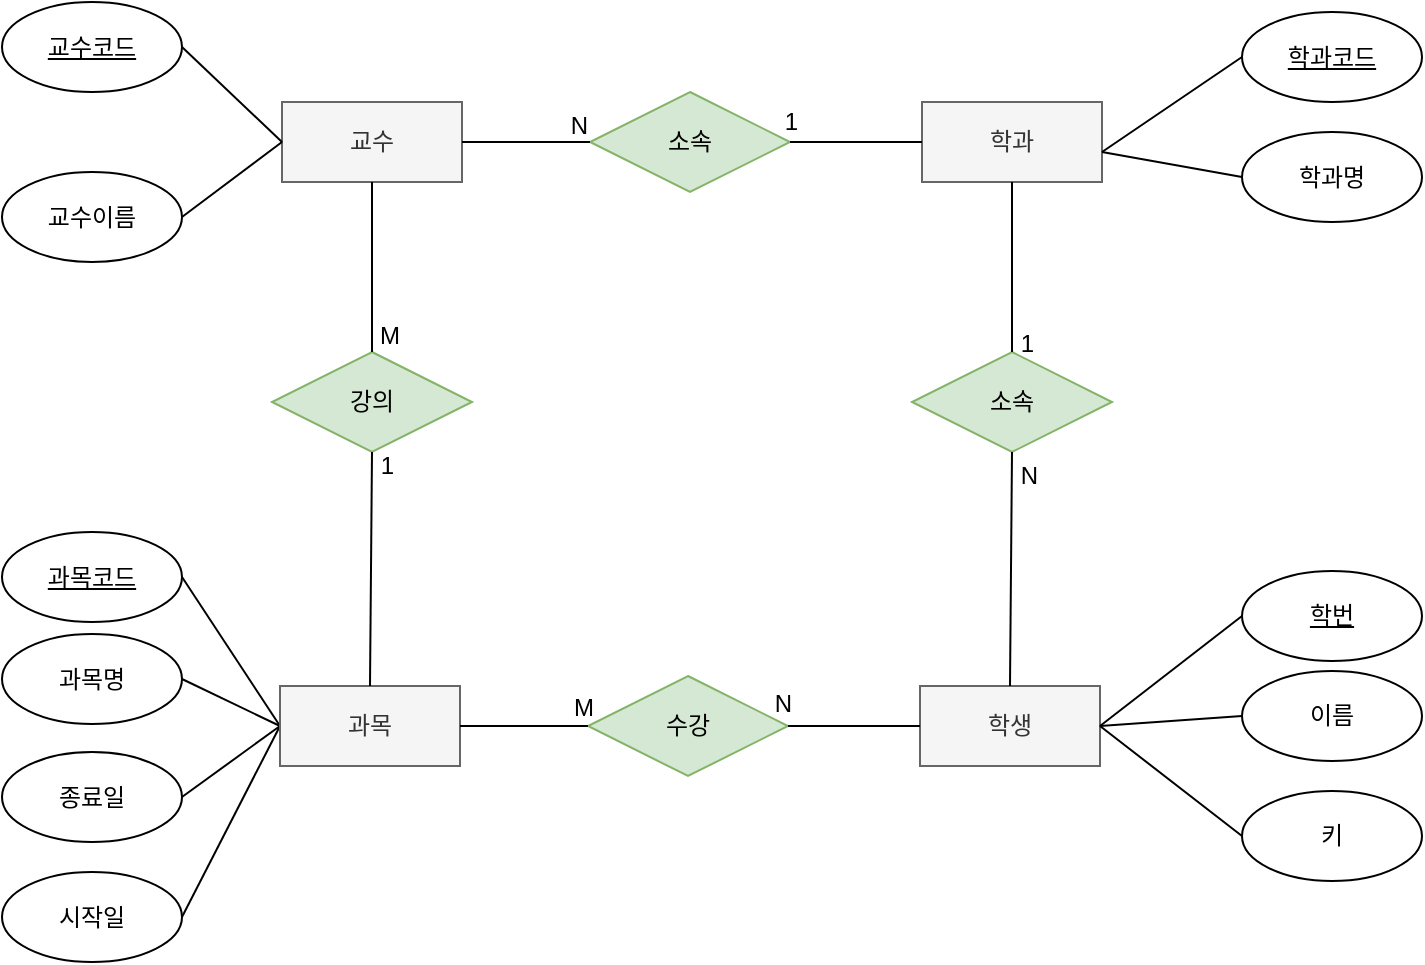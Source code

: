 <mxfile version="21.6.1" type="github" pages="2">
  <diagram name="페이지-1" id="9rVa_vkrTYH4cAzvQESm">
    <mxGraphModel dx="1434" dy="756" grid="1" gridSize="10" guides="1" tooltips="1" connect="1" arrows="1" fold="1" page="1" pageScale="1" pageWidth="827" pageHeight="1169" math="0" shadow="0">
      <root>
        <mxCell id="0" />
        <mxCell id="1" parent="0" />
        <mxCell id="ZiABFq1ppq8svZjVQoVw-1" value="교수" style="rounded=0;whiteSpace=wrap;html=1;fillColor=#f5f5f5;fontColor=#333333;strokeColor=#666666;" vertex="1" parent="1">
          <mxGeometry x="210" y="175" width="90" height="40" as="geometry" />
        </mxCell>
        <mxCell id="ZiABFq1ppq8svZjVQoVw-6" value="소속" style="rhombus;whiteSpace=wrap;html=1;fillColor=#d5e8d4;strokeColor=#82b366;" vertex="1" parent="1">
          <mxGeometry x="364" y="170" width="100" height="50" as="geometry" />
        </mxCell>
        <mxCell id="ZiABFq1ppq8svZjVQoVw-7" value="학과" style="rounded=0;whiteSpace=wrap;html=1;fillColor=#f5f5f5;fontColor=#333333;strokeColor=#666666;" vertex="1" parent="1">
          <mxGeometry x="530" y="175" width="90" height="40" as="geometry" />
        </mxCell>
        <mxCell id="ZiABFq1ppq8svZjVQoVw-8" value="&lt;u&gt;교수코드&lt;/u&gt;" style="ellipse;whiteSpace=wrap;html=1;" vertex="1" parent="1">
          <mxGeometry x="70" y="125" width="90" height="45" as="geometry" />
        </mxCell>
        <mxCell id="ZiABFq1ppq8svZjVQoVw-9" value="교수이름" style="ellipse;whiteSpace=wrap;html=1;" vertex="1" parent="1">
          <mxGeometry x="70" y="210" width="90" height="45" as="geometry" />
        </mxCell>
        <mxCell id="ZiABFq1ppq8svZjVQoVw-10" value="" style="endArrow=none;html=1;rounded=0;exitX=1;exitY=0.5;exitDx=0;exitDy=0;entryX=0;entryY=0.5;entryDx=0;entryDy=0;" edge="1" parent="1" source="ZiABFq1ppq8svZjVQoVw-8" target="ZiABFq1ppq8svZjVQoVw-1">
          <mxGeometry width="50" height="50" relative="1" as="geometry">
            <mxPoint x="160" y="160" as="sourcePoint" />
            <mxPoint x="210" y="110" as="targetPoint" />
          </mxGeometry>
        </mxCell>
        <mxCell id="ZiABFq1ppq8svZjVQoVw-11" value="" style="endArrow=none;html=1;rounded=0;exitX=1;exitY=0.5;exitDx=0;exitDy=0;entryX=0;entryY=0.5;entryDx=0;entryDy=0;" edge="1" parent="1" source="ZiABFq1ppq8svZjVQoVw-9" target="ZiABFq1ppq8svZjVQoVw-1">
          <mxGeometry width="50" height="50" relative="1" as="geometry">
            <mxPoint x="160" y="210" as="sourcePoint" />
            <mxPoint x="210" y="160" as="targetPoint" />
          </mxGeometry>
        </mxCell>
        <mxCell id="ZiABFq1ppq8svZjVQoVw-14" value="&lt;u&gt;과목코드&lt;/u&gt;" style="ellipse;whiteSpace=wrap;html=1;" vertex="1" parent="1">
          <mxGeometry x="70" y="390" width="90" height="45" as="geometry" />
        </mxCell>
        <mxCell id="ZiABFq1ppq8svZjVQoVw-15" value="과목명" style="ellipse;whiteSpace=wrap;html=1;" vertex="1" parent="1">
          <mxGeometry x="70" y="441" width="90" height="45" as="geometry" />
        </mxCell>
        <mxCell id="ZiABFq1ppq8svZjVQoVw-16" value="" style="endArrow=none;html=1;rounded=0;exitX=1;exitY=0.5;exitDx=0;exitDy=0;entryX=0;entryY=0.5;entryDx=0;entryDy=0;" edge="1" parent="1" source="ZiABFq1ppq8svZjVQoVw-14" target="ZiABFq1ppq8svZjVQoVw-22">
          <mxGeometry width="50" height="50" relative="1" as="geometry">
            <mxPoint x="160" y="385" as="sourcePoint" />
            <mxPoint x="210" y="420" as="targetPoint" />
          </mxGeometry>
        </mxCell>
        <mxCell id="ZiABFq1ppq8svZjVQoVw-17" value="" style="endArrow=none;html=1;rounded=0;exitX=1;exitY=0.5;exitDx=0;exitDy=0;entryX=0;entryY=0.5;entryDx=0;entryDy=0;" edge="1" parent="1" source="ZiABFq1ppq8svZjVQoVw-15" target="ZiABFq1ppq8svZjVQoVw-22">
          <mxGeometry width="50" height="50" relative="1" as="geometry">
            <mxPoint x="160" y="435" as="sourcePoint" />
            <mxPoint x="210" y="420" as="targetPoint" />
          </mxGeometry>
        </mxCell>
        <mxCell id="ZiABFq1ppq8svZjVQoVw-18" value="종료일" style="ellipse;whiteSpace=wrap;html=1;" vertex="1" parent="1">
          <mxGeometry x="70" y="500" width="90" height="45" as="geometry" />
        </mxCell>
        <mxCell id="ZiABFq1ppq8svZjVQoVw-19" value="시작일" style="ellipse;whiteSpace=wrap;html=1;" vertex="1" parent="1">
          <mxGeometry x="70" y="560" width="90" height="45" as="geometry" />
        </mxCell>
        <mxCell id="ZiABFq1ppq8svZjVQoVw-20" value="" style="endArrow=none;html=1;rounded=0;exitX=1;exitY=0.5;exitDx=0;exitDy=0;entryX=0;entryY=0.5;entryDx=0;entryDy=0;" edge="1" parent="1" source="ZiABFq1ppq8svZjVQoVw-18" target="ZiABFq1ppq8svZjVQoVw-22">
          <mxGeometry width="50" height="50" relative="1" as="geometry">
            <mxPoint x="160" y="535" as="sourcePoint" />
            <mxPoint x="210" y="570" as="targetPoint" />
          </mxGeometry>
        </mxCell>
        <mxCell id="ZiABFq1ppq8svZjVQoVw-21" value="" style="endArrow=none;html=1;rounded=0;exitX=1;exitY=0.5;exitDx=0;exitDy=0;entryX=0;entryY=0.5;entryDx=0;entryDy=0;" edge="1" parent="1" source="ZiABFq1ppq8svZjVQoVw-19" target="ZiABFq1ppq8svZjVQoVw-22">
          <mxGeometry width="50" height="50" relative="1" as="geometry">
            <mxPoint x="160" y="585" as="sourcePoint" />
            <mxPoint x="210" y="570" as="targetPoint" />
          </mxGeometry>
        </mxCell>
        <mxCell id="ZiABFq1ppq8svZjVQoVw-22" value="과목" style="rounded=0;whiteSpace=wrap;html=1;fillColor=#f5f5f5;fontColor=#333333;strokeColor=#666666;" vertex="1" parent="1">
          <mxGeometry x="209" y="467" width="90" height="40" as="geometry" />
        </mxCell>
        <mxCell id="ZiABFq1ppq8svZjVQoVw-23" value="수강" style="rhombus;whiteSpace=wrap;html=1;fillColor=#d5e8d4;strokeColor=#82b366;" vertex="1" parent="1">
          <mxGeometry x="363" y="462" width="100" height="50" as="geometry" />
        </mxCell>
        <mxCell id="ZiABFq1ppq8svZjVQoVw-24" value="학생" style="rounded=0;whiteSpace=wrap;html=1;fillColor=#f5f5f5;fontColor=#333333;strokeColor=#666666;" vertex="1" parent="1">
          <mxGeometry x="529" y="467" width="90" height="40" as="geometry" />
        </mxCell>
        <mxCell id="ZiABFq1ppq8svZjVQoVw-27" value="강의" style="rhombus;whiteSpace=wrap;html=1;fillColor=#d5e8d4;strokeColor=#82b366;" vertex="1" parent="1">
          <mxGeometry x="205" y="300" width="100" height="50" as="geometry" />
        </mxCell>
        <mxCell id="ZiABFq1ppq8svZjVQoVw-28" value="소속" style="rhombus;whiteSpace=wrap;html=1;fillColor=#d5e8d4;strokeColor=#82b366;" vertex="1" parent="1">
          <mxGeometry x="525" y="300" width="100" height="50" as="geometry" />
        </mxCell>
        <mxCell id="ZiABFq1ppq8svZjVQoVw-29" value="" style="endArrow=none;html=1;rounded=0;entryX=0.5;entryY=1;entryDx=0;entryDy=0;exitX=0.5;exitY=0;exitDx=0;exitDy=0;" edge="1" parent="1" source="ZiABFq1ppq8svZjVQoVw-22" target="ZiABFq1ppq8svZjVQoVw-27">
          <mxGeometry width="50" height="50" relative="1" as="geometry">
            <mxPoint x="160" y="410" as="sourcePoint" />
            <mxPoint x="210" y="360" as="targetPoint" />
          </mxGeometry>
        </mxCell>
        <mxCell id="ZiABFq1ppq8svZjVQoVw-31" value="" style="endArrow=none;html=1;rounded=0;entryX=0.5;entryY=1;entryDx=0;entryDy=0;" edge="1" parent="1" source="ZiABFq1ppq8svZjVQoVw-27" target="ZiABFq1ppq8svZjVQoVw-1">
          <mxGeometry width="50" height="50" relative="1" as="geometry">
            <mxPoint x="160" y="410" as="sourcePoint" />
            <mxPoint x="210" y="360" as="targetPoint" />
          </mxGeometry>
        </mxCell>
        <mxCell id="ZiABFq1ppq8svZjVQoVw-32" value="" style="endArrow=none;html=1;rounded=0;entryX=0.5;entryY=1;entryDx=0;entryDy=0;" edge="1" parent="1" source="ZiABFq1ppq8svZjVQoVw-28" target="ZiABFq1ppq8svZjVQoVw-7">
          <mxGeometry width="50" height="50" relative="1" as="geometry">
            <mxPoint x="265" y="310" as="sourcePoint" />
            <mxPoint x="265" y="225" as="targetPoint" />
          </mxGeometry>
        </mxCell>
        <mxCell id="ZiABFq1ppq8svZjVQoVw-39" value="" style="endArrow=none;html=1;rounded=0;exitX=1;exitY=0.5;exitDx=0;exitDy=0;entryX=0;entryY=0.5;entryDx=0;entryDy=0;" edge="1" parent="1" source="ZiABFq1ppq8svZjVQoVw-1" target="ZiABFq1ppq8svZjVQoVw-6">
          <mxGeometry relative="1" as="geometry">
            <mxPoint x="205" y="194.5" as="sourcePoint" />
            <mxPoint x="365" y="194.5" as="targetPoint" />
          </mxGeometry>
        </mxCell>
        <mxCell id="ZiABFq1ppq8svZjVQoVw-40" value="N" style="resizable=0;html=1;whiteSpace=wrap;align=right;verticalAlign=bottom;" connectable="0" vertex="1" parent="ZiABFq1ppq8svZjVQoVw-39">
          <mxGeometry x="1" relative="1" as="geometry" />
        </mxCell>
        <mxCell id="ZiABFq1ppq8svZjVQoVw-41" value="" style="endArrow=none;html=1;rounded=0;exitX=0;exitY=0.5;exitDx=0;exitDy=0;entryX=1;entryY=0.5;entryDx=0;entryDy=0;" edge="1" parent="1" source="ZiABFq1ppq8svZjVQoVw-24" target="ZiABFq1ppq8svZjVQoVw-23">
          <mxGeometry relative="1" as="geometry">
            <mxPoint x="310" y="205" as="sourcePoint" />
            <mxPoint x="374" y="205" as="targetPoint" />
          </mxGeometry>
        </mxCell>
        <mxCell id="ZiABFq1ppq8svZjVQoVw-42" value="N" style="resizable=0;html=1;whiteSpace=wrap;align=right;verticalAlign=bottom;" connectable="0" vertex="1" parent="ZiABFq1ppq8svZjVQoVw-41">
          <mxGeometry x="1" relative="1" as="geometry">
            <mxPoint x="3" y="-3" as="offset" />
          </mxGeometry>
        </mxCell>
        <mxCell id="ZiABFq1ppq8svZjVQoVw-44" value="" style="endArrow=none;html=1;rounded=0;exitX=1;exitY=0.5;exitDx=0;exitDy=0;entryX=0;entryY=0.5;entryDx=0;entryDy=0;" edge="1" parent="1" source="ZiABFq1ppq8svZjVQoVw-22" target="ZiABFq1ppq8svZjVQoVw-23">
          <mxGeometry relative="1" as="geometry">
            <mxPoint x="539" y="497" as="sourcePoint" />
            <mxPoint x="473" y="497" as="targetPoint" />
          </mxGeometry>
        </mxCell>
        <mxCell id="ZiABFq1ppq8svZjVQoVw-46" value="" style="endArrow=none;html=1;rounded=0;exitX=0.5;exitY=0;exitDx=0;exitDy=0;entryX=0.5;entryY=1;entryDx=0;entryDy=0;" edge="1" parent="1" source="ZiABFq1ppq8svZjVQoVw-24" target="ZiABFq1ppq8svZjVQoVw-28">
          <mxGeometry relative="1" as="geometry">
            <mxPoint x="549" y="507" as="sourcePoint" />
            <mxPoint x="483" y="507" as="targetPoint" />
          </mxGeometry>
        </mxCell>
        <mxCell id="ZiABFq1ppq8svZjVQoVw-47" value="N" style="resizable=0;html=1;whiteSpace=wrap;align=right;verticalAlign=bottom;" connectable="0" vertex="1" parent="ZiABFq1ppq8svZjVQoVw-46">
          <mxGeometry x="1" relative="1" as="geometry">
            <mxPoint x="15" y="20" as="offset" />
          </mxGeometry>
        </mxCell>
        <mxCell id="ZiABFq1ppq8svZjVQoVw-48" value="M" style="resizable=0;html=1;whiteSpace=wrap;align=right;verticalAlign=bottom;" connectable="0" vertex="1" parent="1">
          <mxGeometry x="367" y="486" as="geometry" />
        </mxCell>
        <mxCell id="ZiABFq1ppq8svZjVQoVw-49" value="M" style="resizable=0;html=1;whiteSpace=wrap;align=right;verticalAlign=bottom;" connectable="0" vertex="1" parent="1">
          <mxGeometry x="270" y="300" as="geometry" />
        </mxCell>
        <mxCell id="ZiABFq1ppq8svZjVQoVw-50" value="1" style="resizable=0;html=1;whiteSpace=wrap;align=right;verticalAlign=bottom;" connectable="0" vertex="1" parent="1">
          <mxGeometry x="267" y="365" as="geometry" />
        </mxCell>
        <mxCell id="ZiABFq1ppq8svZjVQoVw-51" value="1" style="resizable=0;html=1;whiteSpace=wrap;align=right;verticalAlign=bottom;" connectable="0" vertex="1" parent="1">
          <mxGeometry x="271" y="376" as="geometry">
            <mxPoint x="316" y="-72" as="offset" />
          </mxGeometry>
        </mxCell>
        <mxCell id="ZiABFq1ppq8svZjVQoVw-52" value="" style="endArrow=none;html=1;rounded=0;entryX=0;entryY=0.5;entryDx=0;entryDy=0;exitX=1;exitY=0.5;exitDx=0;exitDy=0;" edge="1" parent="1" source="ZiABFq1ppq8svZjVQoVw-6" target="ZiABFq1ppq8svZjVQoVw-7">
          <mxGeometry width="50" height="50" relative="1" as="geometry">
            <mxPoint x="585" y="310" as="sourcePoint" />
            <mxPoint x="585" y="225" as="targetPoint" />
          </mxGeometry>
        </mxCell>
        <mxCell id="ZiABFq1ppq8svZjVQoVw-53" value="1" style="resizable=0;html=1;whiteSpace=wrap;align=right;verticalAlign=bottom;" connectable="0" vertex="1" parent="1">
          <mxGeometry x="153" y="265" as="geometry">
            <mxPoint x="316" y="-72" as="offset" />
          </mxGeometry>
        </mxCell>
        <mxCell id="ZiABFq1ppq8svZjVQoVw-54" value="&lt;u&gt;학과코드&lt;/u&gt;" style="ellipse;whiteSpace=wrap;html=1;" vertex="1" parent="1">
          <mxGeometry x="690" y="130" width="90" height="45" as="geometry" />
        </mxCell>
        <mxCell id="ZiABFq1ppq8svZjVQoVw-55" value="학과명" style="ellipse;whiteSpace=wrap;html=1;" vertex="1" parent="1">
          <mxGeometry x="690" y="190" width="90" height="45" as="geometry" />
        </mxCell>
        <mxCell id="ZiABFq1ppq8svZjVQoVw-56" value="" style="endArrow=none;html=1;rounded=0;exitX=0;exitY=0.5;exitDx=0;exitDy=0;entryX=0;entryY=0.5;entryDx=0;entryDy=0;" edge="1" parent="1" source="ZiABFq1ppq8svZjVQoVw-54">
          <mxGeometry width="50" height="50" relative="1" as="geometry">
            <mxPoint x="570" y="165" as="sourcePoint" />
            <mxPoint x="620" y="200" as="targetPoint" />
          </mxGeometry>
        </mxCell>
        <mxCell id="ZiABFq1ppq8svZjVQoVw-57" value="" style="endArrow=none;html=1;rounded=0;exitX=0;exitY=0.5;exitDx=0;exitDy=0;entryX=0;entryY=0.5;entryDx=0;entryDy=0;" edge="1" parent="1" source="ZiABFq1ppq8svZjVQoVw-55">
          <mxGeometry width="50" height="50" relative="1" as="geometry">
            <mxPoint x="570" y="215" as="sourcePoint" />
            <mxPoint x="620" y="200" as="targetPoint" />
          </mxGeometry>
        </mxCell>
        <mxCell id="ZiABFq1ppq8svZjVQoVw-69" value="&lt;u&gt;학번&lt;/u&gt;" style="ellipse;whiteSpace=wrap;html=1;" vertex="1" parent="1">
          <mxGeometry x="690" y="409.5" width="90" height="45" as="geometry" />
        </mxCell>
        <mxCell id="ZiABFq1ppq8svZjVQoVw-70" value="이름" style="ellipse;whiteSpace=wrap;html=1;" vertex="1" parent="1">
          <mxGeometry x="690" y="459.5" width="90" height="45" as="geometry" />
        </mxCell>
        <mxCell id="ZiABFq1ppq8svZjVQoVw-71" value="키" style="ellipse;whiteSpace=wrap;html=1;" vertex="1" parent="1">
          <mxGeometry x="690" y="519.5" width="90" height="45" as="geometry" />
        </mxCell>
        <mxCell id="ZiABFq1ppq8svZjVQoVw-72" value="" style="endArrow=none;html=1;rounded=0;entryX=0;entryY=0.5;entryDx=0;entryDy=0;exitX=1;exitY=0.5;exitDx=0;exitDy=0;" edge="1" parent="1" source="ZiABFq1ppq8svZjVQoVw-24" target="ZiABFq1ppq8svZjVQoVw-69">
          <mxGeometry relative="1" as="geometry">
            <mxPoint x="410" y="409.5" as="sourcePoint" />
            <mxPoint x="570" y="409.5" as="targetPoint" />
          </mxGeometry>
        </mxCell>
        <mxCell id="ZiABFq1ppq8svZjVQoVw-75" value="" style="endArrow=none;html=1;rounded=0;entryX=0;entryY=0.5;entryDx=0;entryDy=0;exitX=1;exitY=0.5;exitDx=0;exitDy=0;" edge="1" parent="1" source="ZiABFq1ppq8svZjVQoVw-24" target="ZiABFq1ppq8svZjVQoVw-70">
          <mxGeometry relative="1" as="geometry">
            <mxPoint x="629" y="520" as="sourcePoint" />
            <mxPoint x="700" y="442" as="targetPoint" />
          </mxGeometry>
        </mxCell>
        <mxCell id="ZiABFq1ppq8svZjVQoVw-76" value="" style="endArrow=none;html=1;rounded=0;entryX=0;entryY=0.5;entryDx=0;entryDy=0;exitX=1;exitY=0.5;exitDx=0;exitDy=0;" edge="1" parent="1" source="ZiABFq1ppq8svZjVQoVw-24" target="ZiABFq1ppq8svZjVQoVw-71">
          <mxGeometry relative="1" as="geometry">
            <mxPoint x="639" y="507" as="sourcePoint" />
            <mxPoint x="710" y="452" as="targetPoint" />
          </mxGeometry>
        </mxCell>
      </root>
    </mxGraphModel>
  </diagram>
  <diagram id="_Dg73o67pqFMNjvmi1hI" name="페이지-2">
    <mxGraphModel dx="720" dy="765" grid="1" gridSize="10" guides="1" tooltips="1" connect="1" arrows="1" fold="1" page="1" pageScale="1" pageWidth="827" pageHeight="1169" math="0" shadow="0">
      <root>
        <mxCell id="0" />
        <mxCell id="1" parent="0" />
        <mxCell id="2Mgmt-II0LWrYIEqQFbR-8" value="" style="shape=table;startSize=0;container=1;collapsible=0;childLayout=tableLayout;fontSize=16;" vertex="1" parent="1">
          <mxGeometry x="140" y="160" width="230" height="40" as="geometry" />
        </mxCell>
        <mxCell id="2Mgmt-II0LWrYIEqQFbR-9" value="" style="shape=tableRow;horizontal=0;startSize=0;swimlaneHead=0;swimlaneBody=0;strokeColor=inherit;top=0;left=0;bottom=0;right=0;collapsible=0;dropTarget=0;fillColor=none;points=[[0,0.5],[1,0.5]];portConstraint=eastwest;fontSize=16;" vertex="1" parent="2Mgmt-II0LWrYIEqQFbR-8">
          <mxGeometry width="230" height="40" as="geometry" />
        </mxCell>
        <mxCell id="2Mgmt-II0LWrYIEqQFbR-10" value="학번(PK)" style="shape=partialRectangle;html=1;whiteSpace=wrap;connectable=0;strokeColor=inherit;overflow=hidden;fillColor=none;top=0;left=0;bottom=0;right=0;pointerEvents=1;fontSize=16;" vertex="1" parent="2Mgmt-II0LWrYIEqQFbR-9">
          <mxGeometry width="76" height="40" as="geometry">
            <mxRectangle width="76" height="40" as="alternateBounds" />
          </mxGeometry>
        </mxCell>
        <mxCell id="2Mgmt-II0LWrYIEqQFbR-11" value="이름" style="shape=partialRectangle;html=1;whiteSpace=wrap;connectable=0;strokeColor=inherit;overflow=hidden;fillColor=none;top=0;left=0;bottom=0;right=0;pointerEvents=1;fontSize=16;" vertex="1" parent="2Mgmt-II0LWrYIEqQFbR-9">
          <mxGeometry x="76" width="78" height="40" as="geometry">
            <mxRectangle width="78" height="40" as="alternateBounds" />
          </mxGeometry>
        </mxCell>
        <mxCell id="2Mgmt-II0LWrYIEqQFbR-12" value="키" style="shape=partialRectangle;html=1;whiteSpace=wrap;connectable=0;strokeColor=inherit;overflow=hidden;fillColor=none;top=0;left=0;bottom=0;right=0;pointerEvents=1;fontSize=16;" vertex="1" parent="2Mgmt-II0LWrYIEqQFbR-9">
          <mxGeometry x="154" width="76" height="40" as="geometry">
            <mxRectangle width="76" height="40" as="alternateBounds" />
          </mxGeometry>
        </mxCell>
        <mxCell id="2Mgmt-II0LWrYIEqQFbR-21" value="" style="shape=partialRectangle;html=1;whiteSpace=wrap;connectable=0;strokeColor=inherit;overflow=hidden;fillColor=none;top=0;left=0;bottom=0;right=0;pointerEvents=1;fontSize=16;" vertex="1" parent="1">
          <mxGeometry x="370" y="160" width="60" height="40" as="geometry">
            <mxRectangle width="60" height="40" as="alternateBounds" />
          </mxGeometry>
        </mxCell>
        <mxCell id="2Mgmt-II0LWrYIEqQFbR-26" value="" style="verticalLabelPosition=bottom;verticalAlign=top;html=1;shape=mxgraph.basic.rect;fillColor2=none;strokeWidth=1;size=20;indent=5;" vertex="1" parent="1">
          <mxGeometry x="370" y="160" width="80" height="40" as="geometry" />
        </mxCell>
        <mxCell id="2Mgmt-II0LWrYIEqQFbR-25" value="학번(PK)" style="shape=partialRectangle;html=1;whiteSpace=wrap;connectable=0;strokeColor=inherit;overflow=hidden;fillColor=none;top=0;left=0;bottom=0;right=0;pointerEvents=1;fontSize=16;" vertex="1" parent="1">
          <mxGeometry x="370" y="160" width="76" height="40" as="geometry">
            <mxRectangle width="76" height="40" as="alternateBounds" />
          </mxGeometry>
        </mxCell>
        <mxCell id="2Mgmt-II0LWrYIEqQFbR-27" value="&lt;b&gt;&lt;font style=&quot;font-size: 24px;&quot;&gt;학생&lt;/font&gt;&lt;/b&gt;" style="shape=partialRectangle;html=1;whiteSpace=wrap;connectable=0;strokeColor=inherit;overflow=hidden;fillColor=none;top=0;left=0;bottom=0;right=0;pointerEvents=1;fontSize=16;" vertex="1" parent="1">
          <mxGeometry x="140" y="120" width="76" height="40" as="geometry">
            <mxRectangle width="76" height="40" as="alternateBounds" />
          </mxGeometry>
        </mxCell>
        <mxCell id="2Mgmt-II0LWrYIEqQFbR-28" value="" style="shape=table;startSize=0;container=1;collapsible=0;childLayout=tableLayout;fontSize=16;" vertex="1" parent="1">
          <mxGeometry x="140" y="280" width="230" height="40" as="geometry" />
        </mxCell>
        <mxCell id="2Mgmt-II0LWrYIEqQFbR-29" value="" style="shape=tableRow;horizontal=0;startSize=0;swimlaneHead=0;swimlaneBody=0;strokeColor=inherit;top=0;left=0;bottom=0;right=0;collapsible=0;dropTarget=0;fillColor=none;points=[[0,0.5],[1,0.5]];portConstraint=eastwest;fontSize=16;" vertex="1" parent="2Mgmt-II0LWrYIEqQFbR-28">
          <mxGeometry width="230" height="40" as="geometry" />
        </mxCell>
        <mxCell id="2Mgmt-II0LWrYIEqQFbR-30" value="학과코드(PK)" style="shape=partialRectangle;html=1;whiteSpace=wrap;connectable=0;strokeColor=inherit;overflow=hidden;fillColor=none;top=0;left=0;bottom=0;right=0;pointerEvents=1;fontSize=16;" vertex="1" parent="2Mgmt-II0LWrYIEqQFbR-29">
          <mxGeometry width="76" height="40" as="geometry">
            <mxRectangle width="76" height="40" as="alternateBounds" />
          </mxGeometry>
        </mxCell>
        <mxCell id="2Mgmt-II0LWrYIEqQFbR-31" value="학과명" style="shape=partialRectangle;html=1;whiteSpace=wrap;connectable=0;strokeColor=inherit;overflow=hidden;fillColor=none;top=0;left=0;bottom=0;right=0;pointerEvents=1;fontSize=16;" vertex="1" parent="2Mgmt-II0LWrYIEqQFbR-29">
          <mxGeometry x="76" width="78" height="40" as="geometry">
            <mxRectangle width="78" height="40" as="alternateBounds" />
          </mxGeometry>
        </mxCell>
        <mxCell id="2Mgmt-II0LWrYIEqQFbR-32" value="키" style="shape=partialRectangle;html=1;whiteSpace=wrap;connectable=0;strokeColor=inherit;overflow=hidden;fillColor=none;top=0;left=0;bottom=0;right=0;pointerEvents=1;fontSize=16;" vertex="1" parent="2Mgmt-II0LWrYIEqQFbR-29">
          <mxGeometry x="154" width="76" height="40" as="geometry">
            <mxRectangle width="76" height="40" as="alternateBounds" />
          </mxGeometry>
        </mxCell>
        <mxCell id="2Mgmt-II0LWrYIEqQFbR-36" value="&lt;b&gt;&lt;font style=&quot;font-size: 24px;&quot;&gt;학과&lt;/font&gt;&lt;/b&gt;" style="shape=partialRectangle;html=1;whiteSpace=wrap;connectable=0;strokeColor=inherit;overflow=hidden;fillColor=none;top=0;left=0;bottom=0;right=0;pointerEvents=1;fontSize=16;" vertex="1" parent="1">
          <mxGeometry x="140" y="240" width="76" height="40" as="geometry">
            <mxRectangle width="76" height="40" as="alternateBounds" />
          </mxGeometry>
        </mxCell>
        <mxCell id="2Mgmt-II0LWrYIEqQFbR-46" value="" style="shape=table;startSize=0;container=1;collapsible=0;childLayout=tableLayout;fontSize=16;" vertex="1" parent="1">
          <mxGeometry x="140" y="410" width="230" height="40" as="geometry" />
        </mxCell>
        <mxCell id="2Mgmt-II0LWrYIEqQFbR-47" value="" style="shape=tableRow;horizontal=0;startSize=0;swimlaneHead=0;swimlaneBody=0;strokeColor=inherit;top=0;left=0;bottom=0;right=0;collapsible=0;dropTarget=0;fillColor=none;points=[[0,0.5],[1,0.5]];portConstraint=eastwest;fontSize=16;" vertex="1" parent="2Mgmt-II0LWrYIEqQFbR-46">
          <mxGeometry width="230" height="40" as="geometry" />
        </mxCell>
        <mxCell id="2Mgmt-II0LWrYIEqQFbR-48" value="과목코드(PK)" style="shape=partialRectangle;html=1;whiteSpace=wrap;connectable=0;strokeColor=inherit;overflow=hidden;fillColor=none;top=0;left=0;bottom=0;right=0;pointerEvents=1;fontSize=16;" vertex="1" parent="2Mgmt-II0LWrYIEqQFbR-47">
          <mxGeometry width="76" height="40" as="geometry">
            <mxRectangle width="76" height="40" as="alternateBounds" />
          </mxGeometry>
        </mxCell>
        <mxCell id="2Mgmt-II0LWrYIEqQFbR-49" value="과목명" style="shape=partialRectangle;html=1;whiteSpace=wrap;connectable=0;strokeColor=inherit;overflow=hidden;fillColor=none;top=0;left=0;bottom=0;right=0;pointerEvents=1;fontSize=16;" vertex="1" parent="2Mgmt-II0LWrYIEqQFbR-47">
          <mxGeometry x="76" width="78" height="40" as="geometry">
            <mxRectangle width="78" height="40" as="alternateBounds" />
          </mxGeometry>
        </mxCell>
        <mxCell id="2Mgmt-II0LWrYIEqQFbR-50" value="키" style="shape=partialRectangle;html=1;whiteSpace=wrap;connectable=0;strokeColor=inherit;overflow=hidden;fillColor=none;top=0;left=0;bottom=0;right=0;pointerEvents=1;fontSize=16;" vertex="1" parent="2Mgmt-II0LWrYIEqQFbR-47">
          <mxGeometry x="154" width="76" height="40" as="geometry">
            <mxRectangle width="76" height="40" as="alternateBounds" />
          </mxGeometry>
        </mxCell>
        <mxCell id="2Mgmt-II0LWrYIEqQFbR-51" value="" style="shape=partialRectangle;html=1;whiteSpace=wrap;connectable=0;strokeColor=inherit;overflow=hidden;fillColor=none;top=0;left=0;bottom=0;right=0;pointerEvents=1;fontSize=16;" vertex="1" parent="1">
          <mxGeometry x="370" y="410" width="60" height="40" as="geometry">
            <mxRectangle width="60" height="40" as="alternateBounds" />
          </mxGeometry>
        </mxCell>
        <mxCell id="2Mgmt-II0LWrYIEqQFbR-52" value="" style="verticalLabelPosition=bottom;verticalAlign=top;html=1;shape=mxgraph.basic.rect;fillColor2=none;strokeWidth=1;size=20;indent=5;" vertex="1" parent="1">
          <mxGeometry x="370" y="410" width="80" height="40" as="geometry" />
        </mxCell>
        <mxCell id="2Mgmt-II0LWrYIEqQFbR-53" value="학번(PK)" style="shape=partialRectangle;html=1;whiteSpace=wrap;connectable=0;strokeColor=inherit;overflow=hidden;fillColor=none;top=0;left=0;bottom=0;right=0;pointerEvents=1;fontSize=16;" vertex="1" parent="1">
          <mxGeometry x="370" y="410" width="76" height="40" as="geometry">
            <mxRectangle width="76" height="40" as="alternateBounds" />
          </mxGeometry>
        </mxCell>
        <mxCell id="2Mgmt-II0LWrYIEqQFbR-54" value="&lt;b&gt;&lt;font style=&quot;font-size: 24px;&quot;&gt;학생&lt;/font&gt;&lt;/b&gt;" style="shape=partialRectangle;html=1;whiteSpace=wrap;connectable=0;strokeColor=inherit;overflow=hidden;fillColor=none;top=0;left=0;bottom=0;right=0;pointerEvents=1;fontSize=16;" vertex="1" parent="1">
          <mxGeometry x="140" y="370" width="76" height="40" as="geometry">
            <mxRectangle width="76" height="40" as="alternateBounds" />
          </mxGeometry>
        </mxCell>
        <mxCell id="2Mgmt-II0LWrYIEqQFbR-55" value="" style="shape=table;startSize=0;container=1;collapsible=0;childLayout=tableLayout;fontSize=16;" vertex="1" parent="1">
          <mxGeometry x="140" y="545" width="230" height="40" as="geometry" />
        </mxCell>
        <mxCell id="2Mgmt-II0LWrYIEqQFbR-56" value="" style="shape=tableRow;horizontal=0;startSize=0;swimlaneHead=0;swimlaneBody=0;strokeColor=inherit;top=0;left=0;bottom=0;right=0;collapsible=0;dropTarget=0;fillColor=none;points=[[0,0.5],[1,0.5]];portConstraint=eastwest;fontSize=16;" vertex="1" parent="2Mgmt-II0LWrYIEqQFbR-55">
          <mxGeometry width="230" height="40" as="geometry" />
        </mxCell>
        <mxCell id="2Mgmt-II0LWrYIEqQFbR-57" value="학번(PK)" style="shape=partialRectangle;html=1;whiteSpace=wrap;connectable=0;strokeColor=inherit;overflow=hidden;fillColor=none;top=0;left=0;bottom=0;right=0;pointerEvents=1;fontSize=16;" vertex="1" parent="2Mgmt-II0LWrYIEqQFbR-56">
          <mxGeometry width="76" height="40" as="geometry">
            <mxRectangle width="76" height="40" as="alternateBounds" />
          </mxGeometry>
        </mxCell>
        <mxCell id="2Mgmt-II0LWrYIEqQFbR-58" value="이름" style="shape=partialRectangle;html=1;whiteSpace=wrap;connectable=0;strokeColor=inherit;overflow=hidden;fillColor=none;top=0;left=0;bottom=0;right=0;pointerEvents=1;fontSize=16;" vertex="1" parent="2Mgmt-II0LWrYIEqQFbR-56">
          <mxGeometry x="76" width="78" height="40" as="geometry">
            <mxRectangle width="78" height="40" as="alternateBounds" />
          </mxGeometry>
        </mxCell>
        <mxCell id="2Mgmt-II0LWrYIEqQFbR-59" value="키" style="shape=partialRectangle;html=1;whiteSpace=wrap;connectable=0;strokeColor=inherit;overflow=hidden;fillColor=none;top=0;left=0;bottom=0;right=0;pointerEvents=1;fontSize=16;" vertex="1" parent="2Mgmt-II0LWrYIEqQFbR-56">
          <mxGeometry x="154" width="76" height="40" as="geometry">
            <mxRectangle width="76" height="40" as="alternateBounds" />
          </mxGeometry>
        </mxCell>
        <mxCell id="2Mgmt-II0LWrYIEqQFbR-60" value="" style="shape=partialRectangle;html=1;whiteSpace=wrap;connectable=0;strokeColor=inherit;overflow=hidden;fillColor=none;top=0;left=0;bottom=0;right=0;pointerEvents=1;fontSize=16;" vertex="1" parent="1">
          <mxGeometry x="370" y="545" width="60" height="40" as="geometry">
            <mxRectangle width="60" height="40" as="alternateBounds" />
          </mxGeometry>
        </mxCell>
        <mxCell id="2Mgmt-II0LWrYIEqQFbR-61" value="" style="verticalLabelPosition=bottom;verticalAlign=top;html=1;shape=mxgraph.basic.rect;fillColor2=none;strokeWidth=1;size=20;indent=5;" vertex="1" parent="1">
          <mxGeometry x="370" y="545" width="80" height="40" as="geometry" />
        </mxCell>
        <mxCell id="2Mgmt-II0LWrYIEqQFbR-62" value="학번(PK)" style="shape=partialRectangle;html=1;whiteSpace=wrap;connectable=0;strokeColor=inherit;overflow=hidden;fillColor=none;top=0;left=0;bottom=0;right=0;pointerEvents=1;fontSize=16;" vertex="1" parent="1">
          <mxGeometry x="370" y="545" width="76" height="40" as="geometry">
            <mxRectangle width="76" height="40" as="alternateBounds" />
          </mxGeometry>
        </mxCell>
        <mxCell id="2Mgmt-II0LWrYIEqQFbR-63" value="&lt;b&gt;&lt;font style=&quot;font-size: 24px;&quot;&gt;학생&lt;/font&gt;&lt;/b&gt;" style="shape=partialRectangle;html=1;whiteSpace=wrap;connectable=0;strokeColor=inherit;overflow=hidden;fillColor=none;top=0;left=0;bottom=0;right=0;pointerEvents=1;fontSize=16;" vertex="1" parent="1">
          <mxGeometry x="140" y="505" width="76" height="40" as="geometry">
            <mxRectangle width="76" height="40" as="alternateBounds" />
          </mxGeometry>
        </mxCell>
        <mxCell id="2Mgmt-II0LWrYIEqQFbR-66" value="" style="group" vertex="1" connectable="0" parent="1">
          <mxGeometry x="140" y="280" width="160" height="40" as="geometry" />
        </mxCell>
        <mxCell id="2Mgmt-II0LWrYIEqQFbR-64" value="" style="rounded=0;whiteSpace=wrap;html=1;" vertex="1" parent="2Mgmt-II0LWrYIEqQFbR-66">
          <mxGeometry width="80" height="40" as="geometry" />
        </mxCell>
        <mxCell id="2Mgmt-II0LWrYIEqQFbR-65" value="" style="rounded=0;whiteSpace=wrap;html=1;" vertex="1" parent="2Mgmt-II0LWrYIEqQFbR-66">
          <mxGeometry x="80" width="80" height="40" as="geometry" />
        </mxCell>
      </root>
    </mxGraphModel>
  </diagram>
</mxfile>
